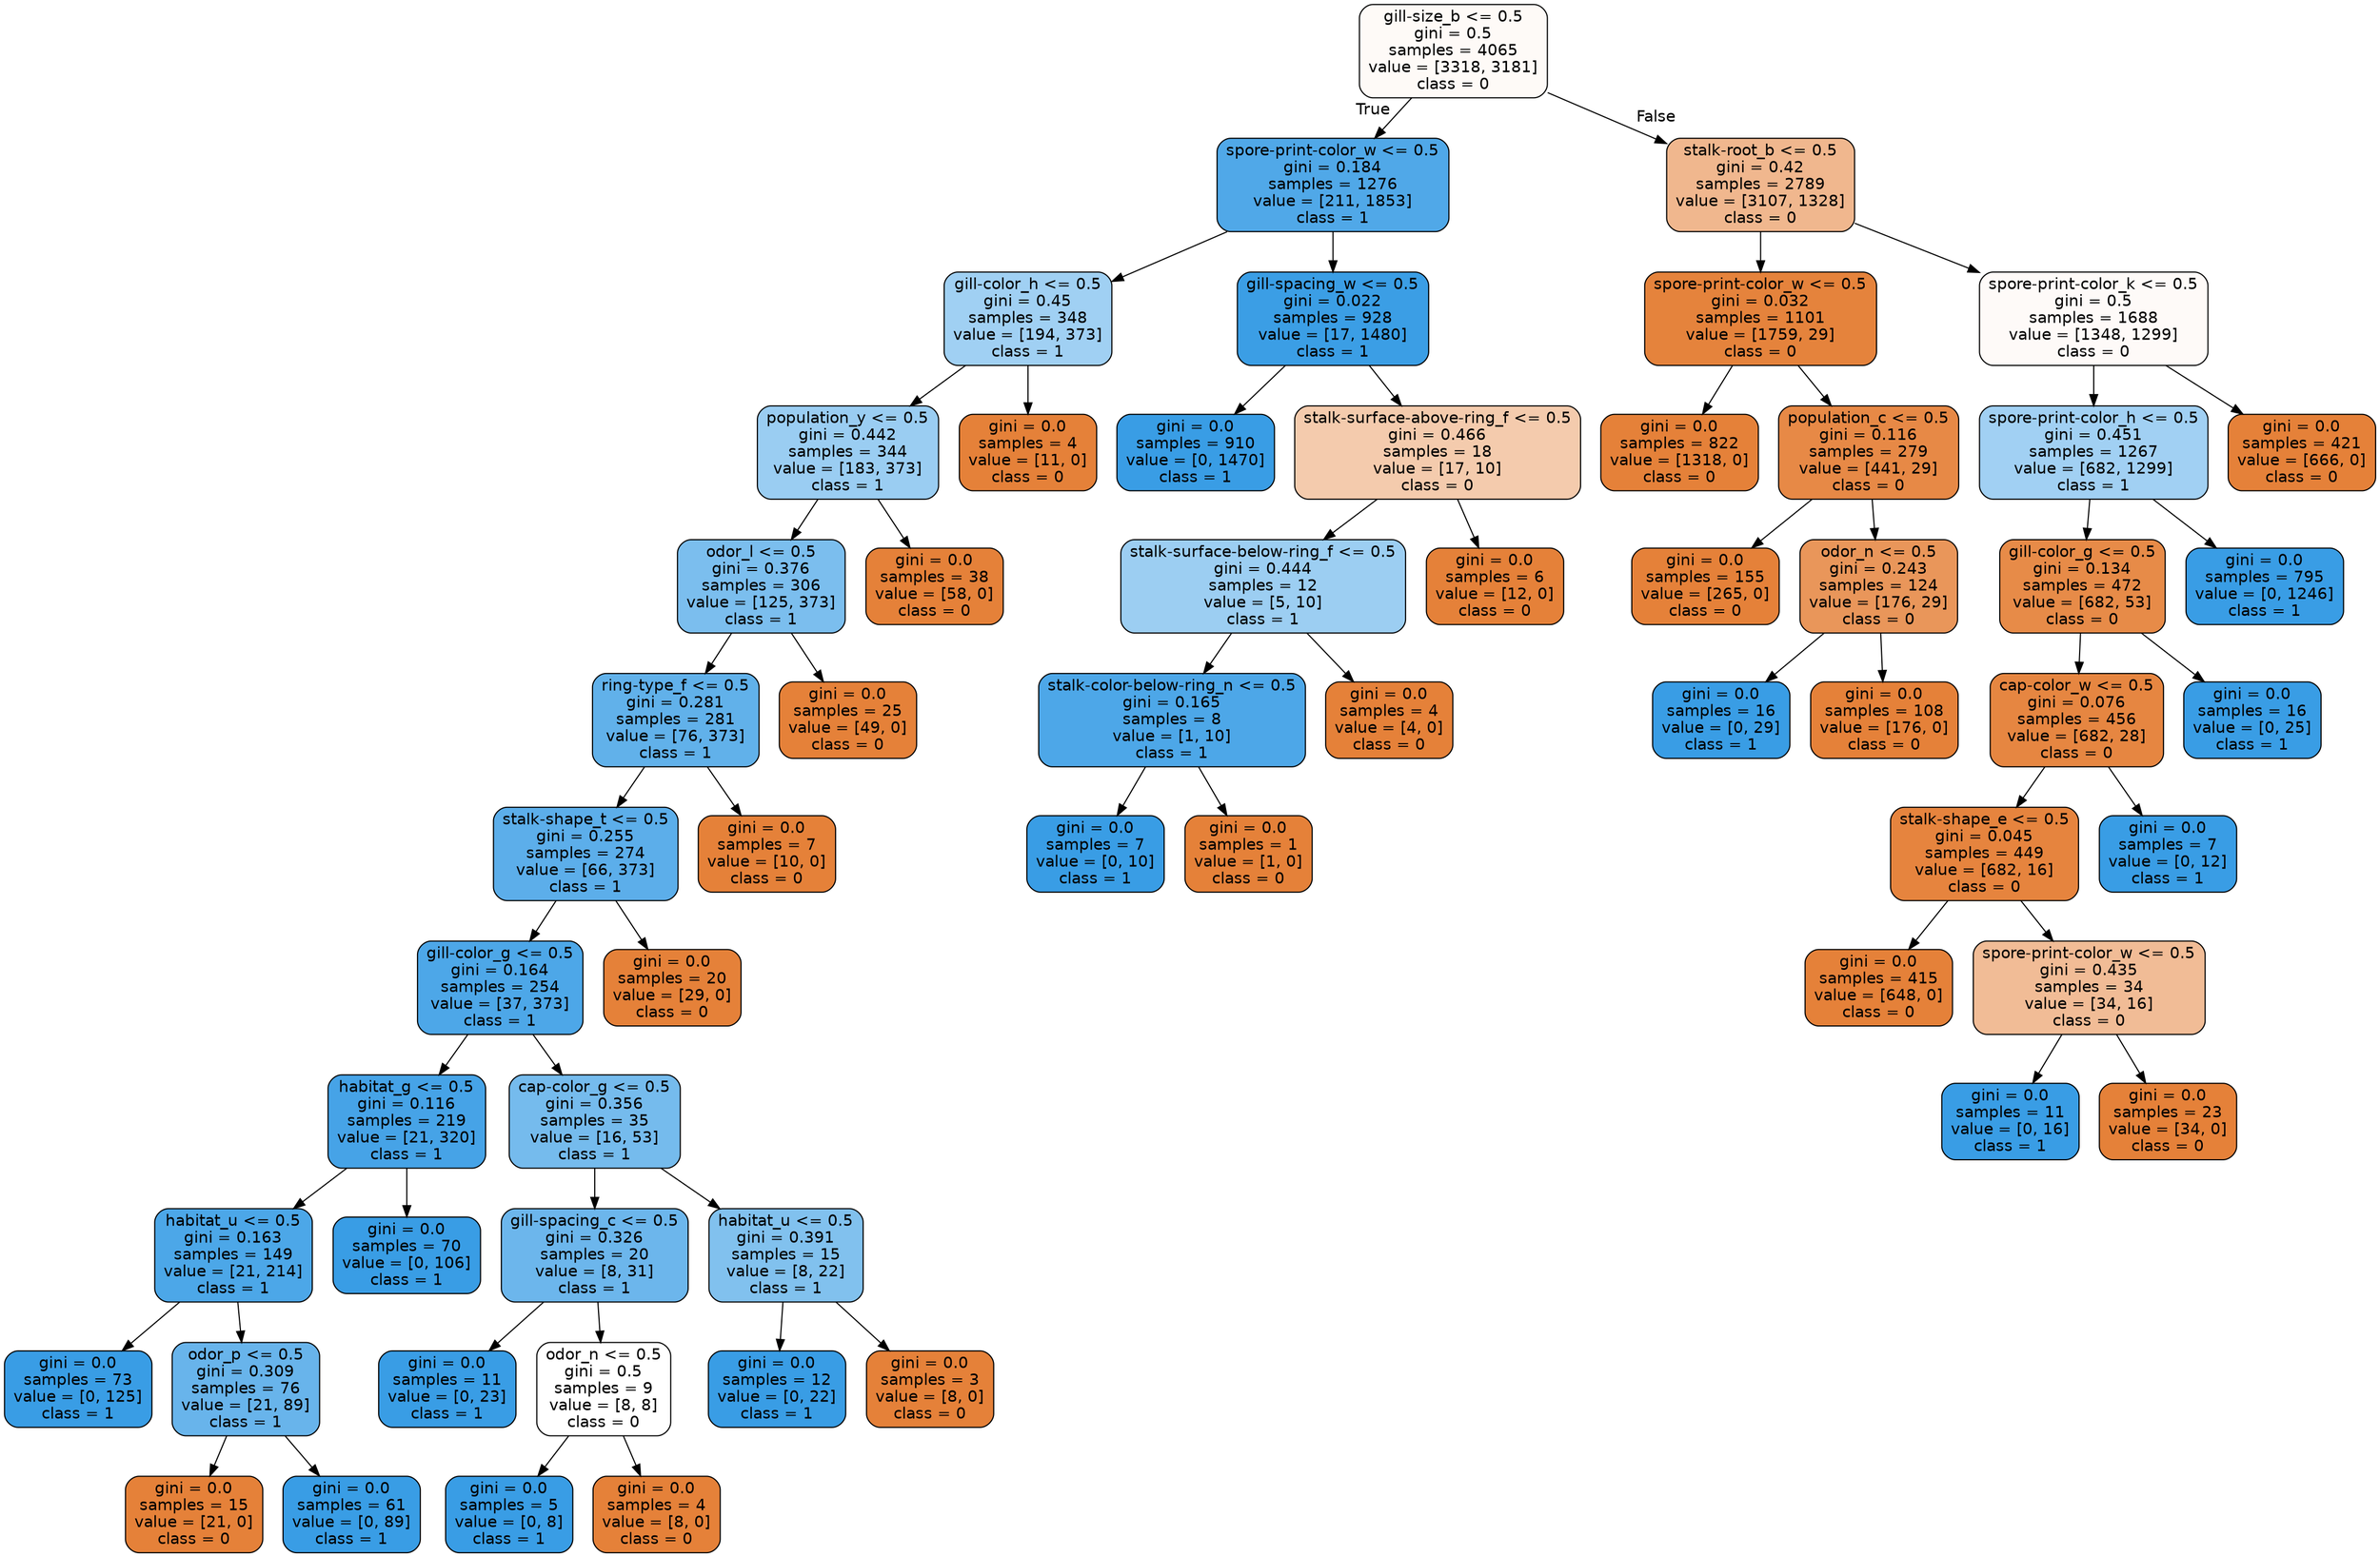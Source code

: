 digraph Tree {
node [shape=box, style="filled, rounded", color="black", fontname="helvetica"] ;
edge [fontname="helvetica"] ;
0 [label="gill-size_b <= 0.5\ngini = 0.5\nsamples = 4065\nvalue = [3318, 3181]\nclass = 0", fillcolor="#fefaf7"] ;
1 [label="spore-print-color_w <= 0.5\ngini = 0.184\nsamples = 1276\nvalue = [211, 1853]\nclass = 1", fillcolor="#50a8e8"] ;
0 -> 1 [labeldistance=2.5, labelangle=45, headlabel="True"] ;
2 [label="gill-color_h <= 0.5\ngini = 0.45\nsamples = 348\nvalue = [194, 373]\nclass = 1", fillcolor="#a0d0f3"] ;
1 -> 2 ;
3 [label="population_y <= 0.5\ngini = 0.442\nsamples = 344\nvalue = [183, 373]\nclass = 1", fillcolor="#9acdf2"] ;
2 -> 3 ;
4 [label="odor_l <= 0.5\ngini = 0.376\nsamples = 306\nvalue = [125, 373]\nclass = 1", fillcolor="#7bbeee"] ;
3 -> 4 ;
5 [label="ring-type_f <= 0.5\ngini = 0.281\nsamples = 281\nvalue = [76, 373]\nclass = 1", fillcolor="#61b1ea"] ;
4 -> 5 ;
6 [label="stalk-shape_t <= 0.5\ngini = 0.255\nsamples = 274\nvalue = [66, 373]\nclass = 1", fillcolor="#5caeea"] ;
5 -> 6 ;
7 [label="gill-color_g <= 0.5\ngini = 0.164\nsamples = 254\nvalue = [37, 373]\nclass = 1", fillcolor="#4da7e8"] ;
6 -> 7 ;
8 [label="habitat_g <= 0.5\ngini = 0.116\nsamples = 219\nvalue = [21, 320]\nclass = 1", fillcolor="#46a3e7"] ;
7 -> 8 ;
9 [label="habitat_u <= 0.5\ngini = 0.163\nsamples = 149\nvalue = [21, 214]\nclass = 1", fillcolor="#4ca7e8"] ;
8 -> 9 ;
10 [label="gini = 0.0\nsamples = 73\nvalue = [0, 125]\nclass = 1", fillcolor="#399de5"] ;
9 -> 10 ;
11 [label="odor_p <= 0.5\ngini = 0.309\nsamples = 76\nvalue = [21, 89]\nclass = 1", fillcolor="#68b4eb"] ;
9 -> 11 ;
12 [label="gini = 0.0\nsamples = 15\nvalue = [21, 0]\nclass = 0", fillcolor="#e58139"] ;
11 -> 12 ;
13 [label="gini = 0.0\nsamples = 61\nvalue = [0, 89]\nclass = 1", fillcolor="#399de5"] ;
11 -> 13 ;
14 [label="gini = 0.0\nsamples = 70\nvalue = [0, 106]\nclass = 1", fillcolor="#399de5"] ;
8 -> 14 ;
15 [label="cap-color_g <= 0.5\ngini = 0.356\nsamples = 35\nvalue = [16, 53]\nclass = 1", fillcolor="#75bbed"] ;
7 -> 15 ;
16 [label="gill-spacing_c <= 0.5\ngini = 0.326\nsamples = 20\nvalue = [8, 31]\nclass = 1", fillcolor="#6cb6ec"] ;
15 -> 16 ;
17 [label="gini = 0.0\nsamples = 11\nvalue = [0, 23]\nclass = 1", fillcolor="#399de5"] ;
16 -> 17 ;
18 [label="odor_n <= 0.5\ngini = 0.5\nsamples = 9\nvalue = [8, 8]\nclass = 0", fillcolor="#ffffff"] ;
16 -> 18 ;
19 [label="gini = 0.0\nsamples = 5\nvalue = [0, 8]\nclass = 1", fillcolor="#399de5"] ;
18 -> 19 ;
20 [label="gini = 0.0\nsamples = 4\nvalue = [8, 0]\nclass = 0", fillcolor="#e58139"] ;
18 -> 20 ;
21 [label="habitat_u <= 0.5\ngini = 0.391\nsamples = 15\nvalue = [8, 22]\nclass = 1", fillcolor="#81c1ee"] ;
15 -> 21 ;
22 [label="gini = 0.0\nsamples = 12\nvalue = [0, 22]\nclass = 1", fillcolor="#399de5"] ;
21 -> 22 ;
23 [label="gini = 0.0\nsamples = 3\nvalue = [8, 0]\nclass = 0", fillcolor="#e58139"] ;
21 -> 23 ;
24 [label="gini = 0.0\nsamples = 20\nvalue = [29, 0]\nclass = 0", fillcolor="#e58139"] ;
6 -> 24 ;
25 [label="gini = 0.0\nsamples = 7\nvalue = [10, 0]\nclass = 0", fillcolor="#e58139"] ;
5 -> 25 ;
26 [label="gini = 0.0\nsamples = 25\nvalue = [49, 0]\nclass = 0", fillcolor="#e58139"] ;
4 -> 26 ;
27 [label="gini = 0.0\nsamples = 38\nvalue = [58, 0]\nclass = 0", fillcolor="#e58139"] ;
3 -> 27 ;
28 [label="gini = 0.0\nsamples = 4\nvalue = [11, 0]\nclass = 0", fillcolor="#e58139"] ;
2 -> 28 ;
29 [label="gill-spacing_w <= 0.5\ngini = 0.022\nsamples = 928\nvalue = [17, 1480]\nclass = 1", fillcolor="#3b9ee5"] ;
1 -> 29 ;
30 [label="gini = 0.0\nsamples = 910\nvalue = [0, 1470]\nclass = 1", fillcolor="#399de5"] ;
29 -> 30 ;
31 [label="stalk-surface-above-ring_f <= 0.5\ngini = 0.466\nsamples = 18\nvalue = [17, 10]\nclass = 0", fillcolor="#f4cbad"] ;
29 -> 31 ;
32 [label="stalk-surface-below-ring_f <= 0.5\ngini = 0.444\nsamples = 12\nvalue = [5, 10]\nclass = 1", fillcolor="#9ccef2"] ;
31 -> 32 ;
33 [label="stalk-color-below-ring_n <= 0.5\ngini = 0.165\nsamples = 8\nvalue = [1, 10]\nclass = 1", fillcolor="#4da7e8"] ;
32 -> 33 ;
34 [label="gini = 0.0\nsamples = 7\nvalue = [0, 10]\nclass = 1", fillcolor="#399de5"] ;
33 -> 34 ;
35 [label="gini = 0.0\nsamples = 1\nvalue = [1, 0]\nclass = 0", fillcolor="#e58139"] ;
33 -> 35 ;
36 [label="gini = 0.0\nsamples = 4\nvalue = [4, 0]\nclass = 0", fillcolor="#e58139"] ;
32 -> 36 ;
37 [label="gini = 0.0\nsamples = 6\nvalue = [12, 0]\nclass = 0", fillcolor="#e58139"] ;
31 -> 37 ;
38 [label="stalk-root_b <= 0.5\ngini = 0.42\nsamples = 2789\nvalue = [3107, 1328]\nclass = 0", fillcolor="#f0b78e"] ;
0 -> 38 [labeldistance=2.5, labelangle=-45, headlabel="False"] ;
39 [label="spore-print-color_w <= 0.5\ngini = 0.032\nsamples = 1101\nvalue = [1759, 29]\nclass = 0", fillcolor="#e5833c"] ;
38 -> 39 ;
40 [label="gini = 0.0\nsamples = 822\nvalue = [1318, 0]\nclass = 0", fillcolor="#e58139"] ;
39 -> 40 ;
41 [label="population_c <= 0.5\ngini = 0.116\nsamples = 279\nvalue = [441, 29]\nclass = 0", fillcolor="#e78946"] ;
39 -> 41 ;
42 [label="gini = 0.0\nsamples = 155\nvalue = [265, 0]\nclass = 0", fillcolor="#e58139"] ;
41 -> 42 ;
43 [label="odor_n <= 0.5\ngini = 0.243\nsamples = 124\nvalue = [176, 29]\nclass = 0", fillcolor="#e9965a"] ;
41 -> 43 ;
44 [label="gini = 0.0\nsamples = 16\nvalue = [0, 29]\nclass = 1", fillcolor="#399de5"] ;
43 -> 44 ;
45 [label="gini = 0.0\nsamples = 108\nvalue = [176, 0]\nclass = 0", fillcolor="#e58139"] ;
43 -> 45 ;
46 [label="spore-print-color_k <= 0.5\ngini = 0.5\nsamples = 1688\nvalue = [1348, 1299]\nclass = 0", fillcolor="#fefaf8"] ;
38 -> 46 ;
47 [label="spore-print-color_h <= 0.5\ngini = 0.451\nsamples = 1267\nvalue = [682, 1299]\nclass = 1", fillcolor="#a1d0f3"] ;
46 -> 47 ;
48 [label="gill-color_g <= 0.5\ngini = 0.134\nsamples = 472\nvalue = [682, 53]\nclass = 0", fillcolor="#e78b48"] ;
47 -> 48 ;
49 [label="cap-color_w <= 0.5\ngini = 0.076\nsamples = 456\nvalue = [682, 28]\nclass = 0", fillcolor="#e68641"] ;
48 -> 49 ;
50 [label="stalk-shape_e <= 0.5\ngini = 0.045\nsamples = 449\nvalue = [682, 16]\nclass = 0", fillcolor="#e6843e"] ;
49 -> 50 ;
51 [label="gini = 0.0\nsamples = 415\nvalue = [648, 0]\nclass = 0", fillcolor="#e58139"] ;
50 -> 51 ;
52 [label="spore-print-color_w <= 0.5\ngini = 0.435\nsamples = 34\nvalue = [34, 16]\nclass = 0", fillcolor="#f1bc96"] ;
50 -> 52 ;
53 [label="gini = 0.0\nsamples = 11\nvalue = [0, 16]\nclass = 1", fillcolor="#399de5"] ;
52 -> 53 ;
54 [label="gini = 0.0\nsamples = 23\nvalue = [34, 0]\nclass = 0", fillcolor="#e58139"] ;
52 -> 54 ;
55 [label="gini = 0.0\nsamples = 7\nvalue = [0, 12]\nclass = 1", fillcolor="#399de5"] ;
49 -> 55 ;
56 [label="gini = 0.0\nsamples = 16\nvalue = [0, 25]\nclass = 1", fillcolor="#399de5"] ;
48 -> 56 ;
57 [label="gini = 0.0\nsamples = 795\nvalue = [0, 1246]\nclass = 1", fillcolor="#399de5"] ;
47 -> 57 ;
58 [label="gini = 0.0\nsamples = 421\nvalue = [666, 0]\nclass = 0", fillcolor="#e58139"] ;
46 -> 58 ;
}